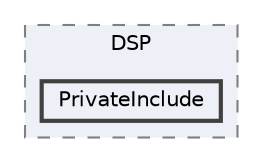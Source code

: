 digraph "Face_Access_inferencing/src/edge-impulse-sdk/CMSIS/DSP/PrivateInclude"
{
 // LATEX_PDF_SIZE
  bgcolor="transparent";
  edge [fontname=Helvetica,fontsize=10,labelfontname=Helvetica,labelfontsize=10];
  node [fontname=Helvetica,fontsize=10,shape=box,height=0.2,width=0.4];
  compound=true
  subgraph clusterdir_d84d91a8c6f0944cbcbecf972ac51db2 {
    graph [ bgcolor="#edf0f7", pencolor="grey50", label="DSP", fontname=Helvetica,fontsize=10 style="filled,dashed", URL="dir_d84d91a8c6f0944cbcbecf972ac51db2.html",tooltip=""]
  dir_418e981fac96532bb360e48691ecba86 [label="PrivateInclude", fillcolor="#edf0f7", color="grey25", style="filled,bold", URL="dir_418e981fac96532bb360e48691ecba86.html",tooltip=""];
  }
}
